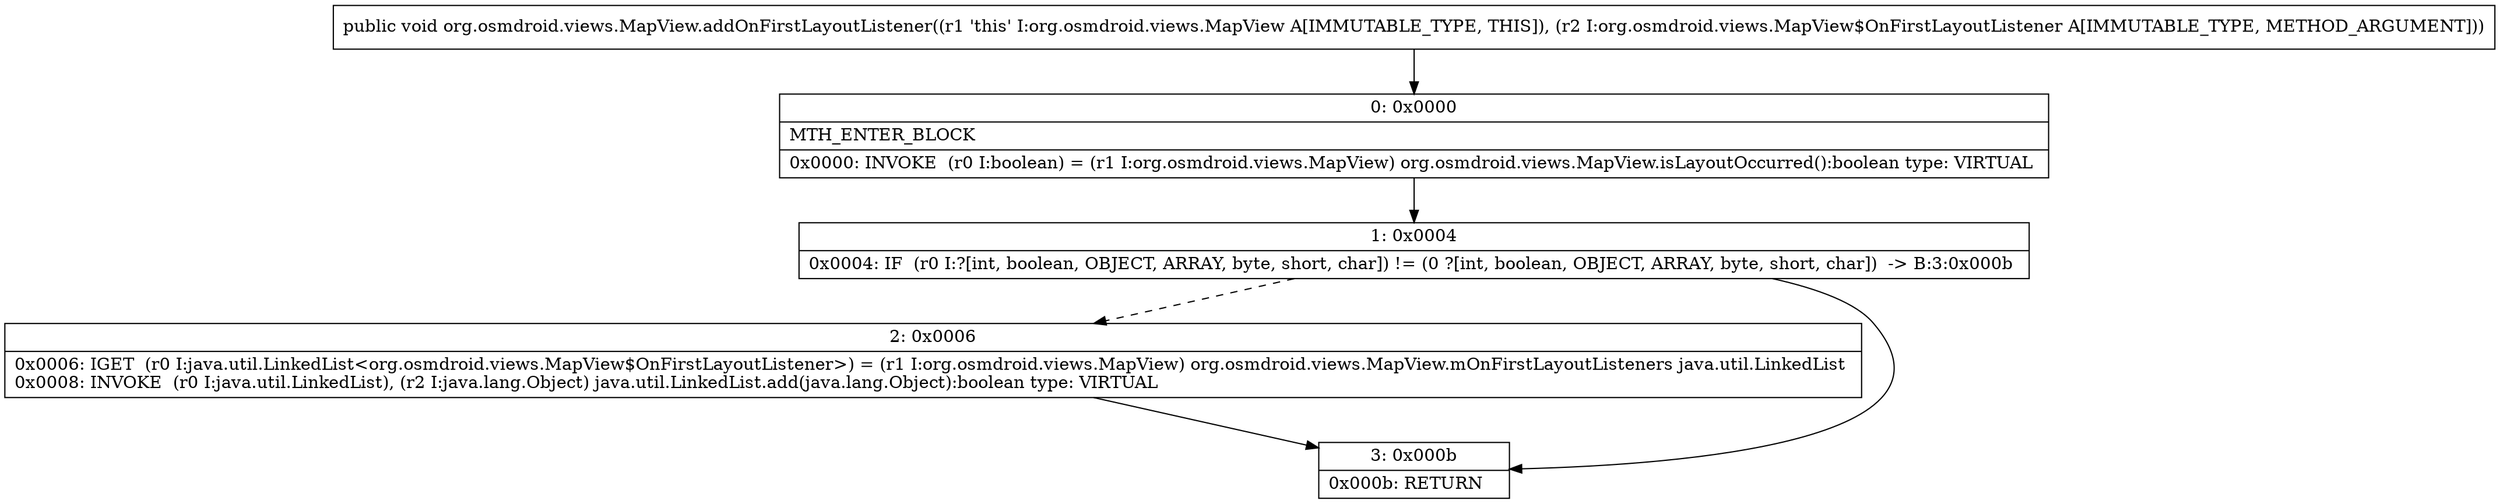 digraph "CFG fororg.osmdroid.views.MapView.addOnFirstLayoutListener(Lorg\/osmdroid\/views\/MapView$OnFirstLayoutListener;)V" {
Node_0 [shape=record,label="{0\:\ 0x0000|MTH_ENTER_BLOCK\l|0x0000: INVOKE  (r0 I:boolean) = (r1 I:org.osmdroid.views.MapView) org.osmdroid.views.MapView.isLayoutOccurred():boolean type: VIRTUAL \l}"];
Node_1 [shape=record,label="{1\:\ 0x0004|0x0004: IF  (r0 I:?[int, boolean, OBJECT, ARRAY, byte, short, char]) != (0 ?[int, boolean, OBJECT, ARRAY, byte, short, char])  \-\> B:3:0x000b \l}"];
Node_2 [shape=record,label="{2\:\ 0x0006|0x0006: IGET  (r0 I:java.util.LinkedList\<org.osmdroid.views.MapView$OnFirstLayoutListener\>) = (r1 I:org.osmdroid.views.MapView) org.osmdroid.views.MapView.mOnFirstLayoutListeners java.util.LinkedList \l0x0008: INVOKE  (r0 I:java.util.LinkedList), (r2 I:java.lang.Object) java.util.LinkedList.add(java.lang.Object):boolean type: VIRTUAL \l}"];
Node_3 [shape=record,label="{3\:\ 0x000b|0x000b: RETURN   \l}"];
MethodNode[shape=record,label="{public void org.osmdroid.views.MapView.addOnFirstLayoutListener((r1 'this' I:org.osmdroid.views.MapView A[IMMUTABLE_TYPE, THIS]), (r2 I:org.osmdroid.views.MapView$OnFirstLayoutListener A[IMMUTABLE_TYPE, METHOD_ARGUMENT])) }"];
MethodNode -> Node_0;
Node_0 -> Node_1;
Node_1 -> Node_2[style=dashed];
Node_1 -> Node_3;
Node_2 -> Node_3;
}

